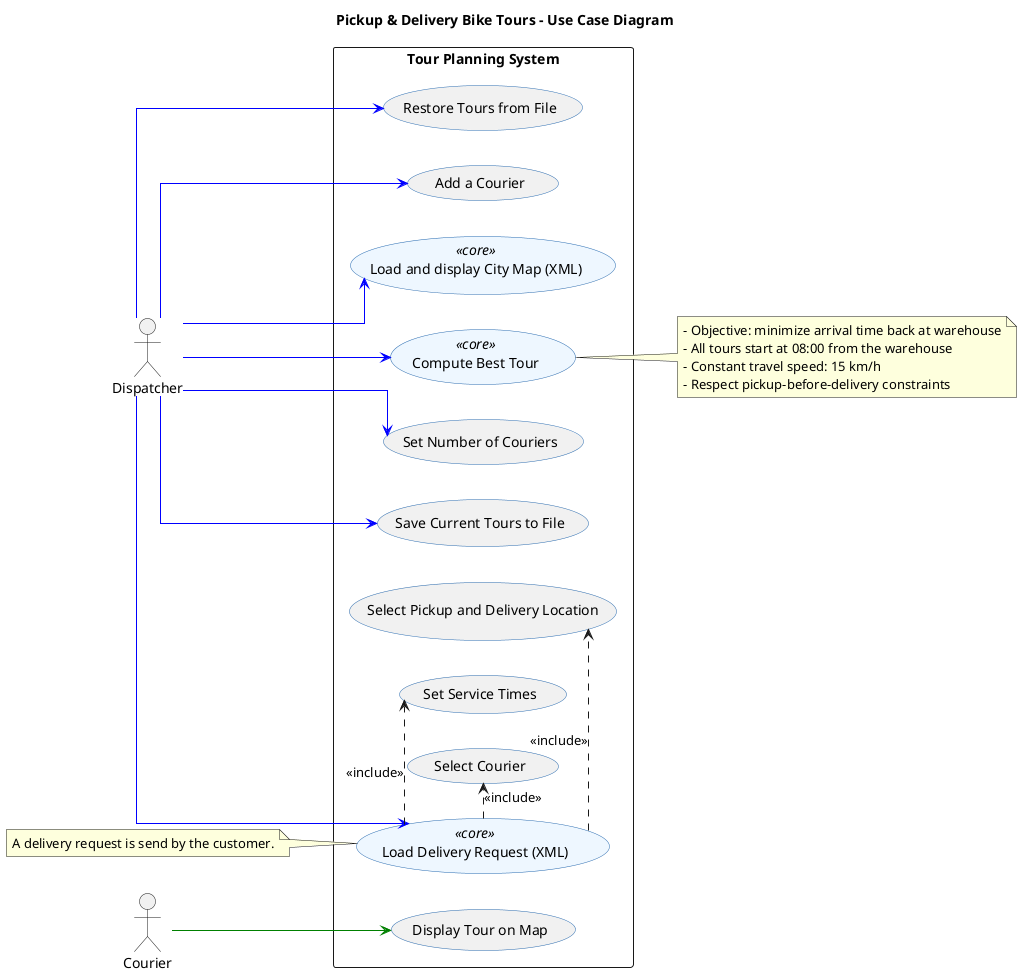 @startuml name UCdiagram
title Pickup & Delivery Bike Tours - Use Case Diagram

skinparam linetype ortho
skinparam usecase {
    BackgroundColor<<core>> #EEF7FF
    BorderColor #2B6CB0
}

left to right direction

actor Dispatcher
actor Courier

rectangle "Tour Planning System" as System {

    usecase UC_Load         as "Load and display City Map (XML)" <<core>>
    usecase UC_Receive      as "Load Delivery Request (XML)" <<core>>
    usecase UC_Compute      as "Compute Best Tour" <<core>>

    usecase UC_SetCouriers  as "Set Number of Couriers"

    usecase UC_SelectCourier as "Select Courier"
    usecase UC_Pickup_Delivery as "Select Pickup and Delivery Location"
    usecase UC_ServiceTimes as "Set Service Times"

    usecase UC_DisplayTour  as "Display Tour on Map"

    usecase UC_Save         as "Save Current Tours to File"
    usecase UC_Restore      as "Restore Tours from File"

    usecase UC_AddCouriers  as "Add a Courier"
}

' Actor → Use cases
Dispatcher -[#blue]-> UC_Load
Dispatcher -[#blue]-> UC_SetCouriers
Dispatcher -[#blue]-> UC_AddCouriers

Dispatcher -[#blue]-> UC_Receive
Dispatcher -[#blue]-> UC_Save
Dispatcher -[#blue]-> UC_Restore
Dispatcher -[#blue]-> UC_Compute

Courier -[#green]-> UC_DisplayTour

' Includes (decomposition) — arrow head points to the included UC
UC_Receive .> UC_SelectCourier : <<include>>
UC_Receive .> UC_Pickup_Delivery : <<include>>
UC_Receive .> UC_ServiceTimes : <<include>>

' Notes / business rules
note right of UC_Compute
- Objective: minimize arrival time back at warehouse
- All tours start at 08:00 from the warehouse
- Constant travel speed: 15 km/h
- Respect pickup-before-delivery constraints
end note

note left of UC_Receive
A delivery request is send by the customer.
end note


@enduml
